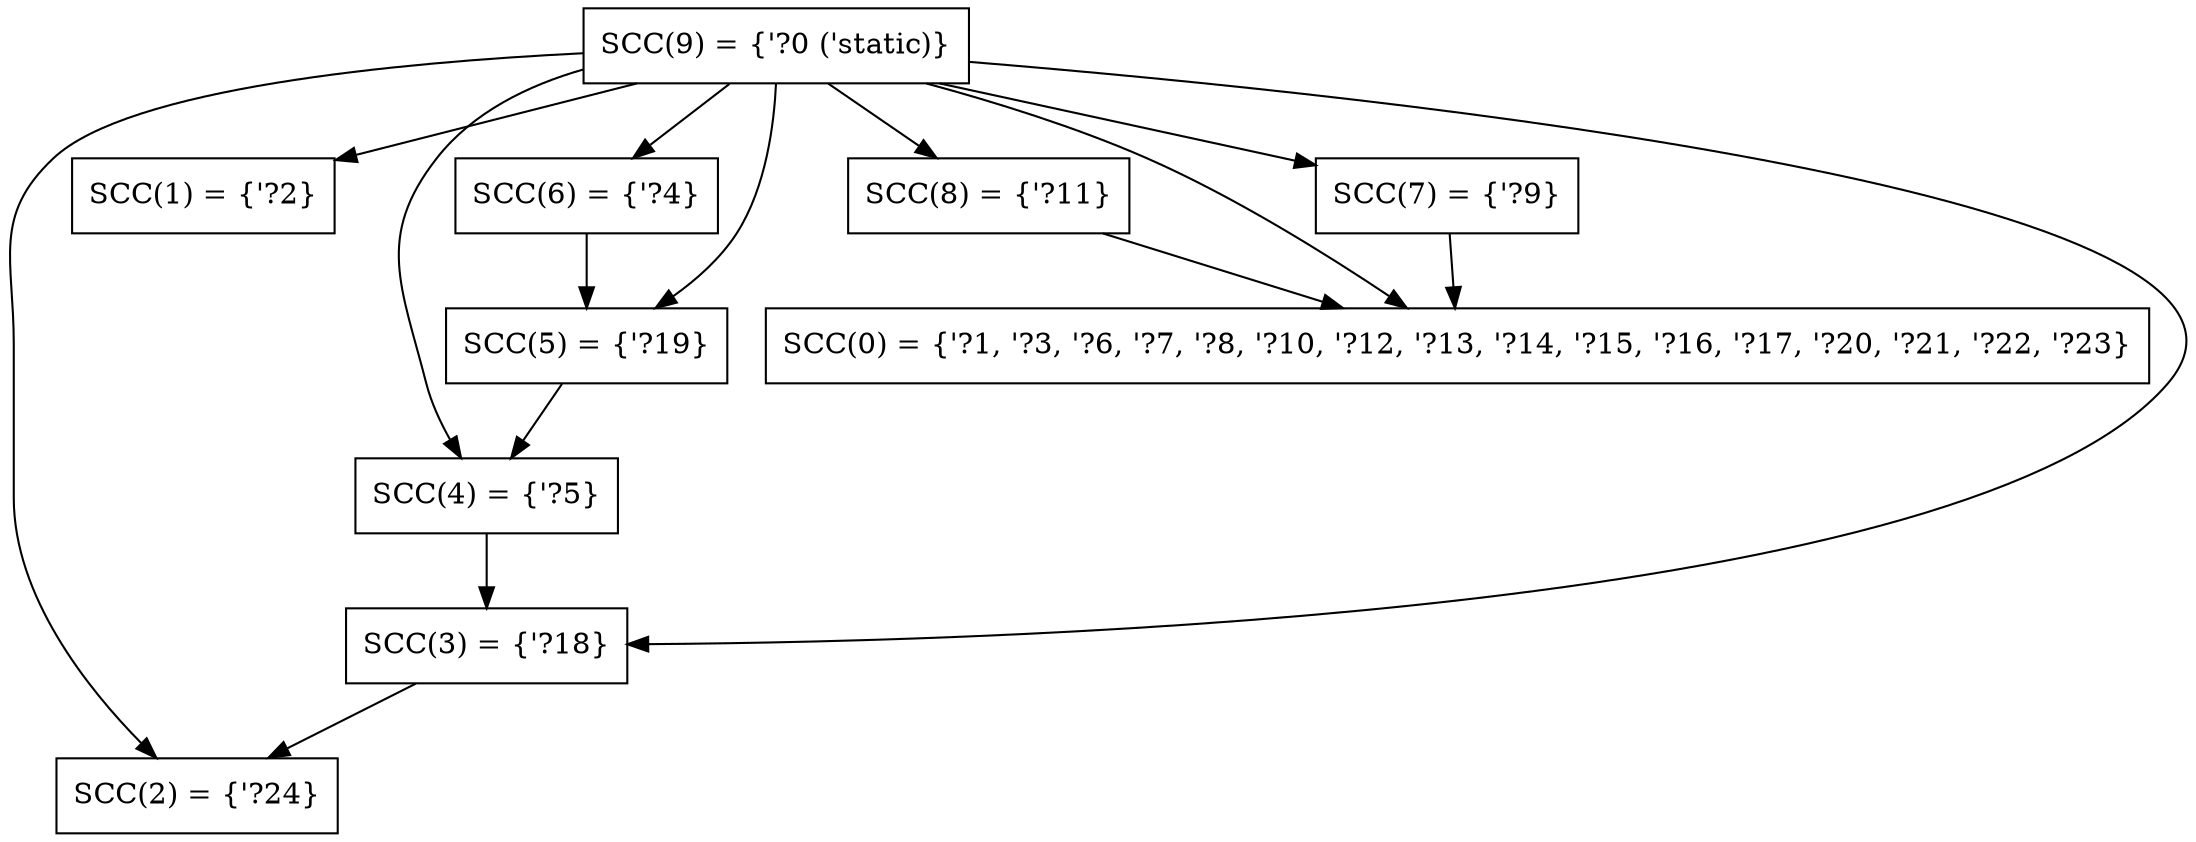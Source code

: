 digraph RegionInferenceContext {
    r0[label="SCC(0) = {\'?1, \'?3, \'?6, \'?7, \'?8, \'?10, \'?12, \'?13, \'?14, \'?15, \'?16, \'?17, \'?20, \'?21, \'?22, \'?23}"][shape="box"];
    r1[label="SCC(1) = {\'?2}"][shape="box"];
    r2[label="SCC(2) = {\'?24}"][shape="box"];
    r3[label="SCC(3) = {\'?18}"][shape="box"];
    r4[label="SCC(4) = {\'?5}"][shape="box"];
    r5[label="SCC(5) = {\'?19}"][shape="box"];
    r6[label="SCC(6) = {\'?4}"][shape="box"];
    r7[label="SCC(7) = {\'?9}"][shape="box"];
    r8[label="SCC(8) = {\'?11}"][shape="box"];
    r9[label="SCC(9) = {\'?0 (\'static)}"][shape="box"];
    r3 -> r2[label=""];
    r4 -> r3[label=""];
    r5 -> r4[label=""];
    r6 -> r5[label=""];
    r7 -> r0[label=""];
    r8 -> r0[label=""];
    r9 -> r0[label=""];
    r9 -> r1[label=""];
    r9 -> r6[label=""];
    r9 -> r4[label=""];
    r9 -> r7[label=""];
    r9 -> r8[label=""];
    r9 -> r3[label=""];
    r9 -> r5[label=""];
    r9 -> r2[label=""];
}
